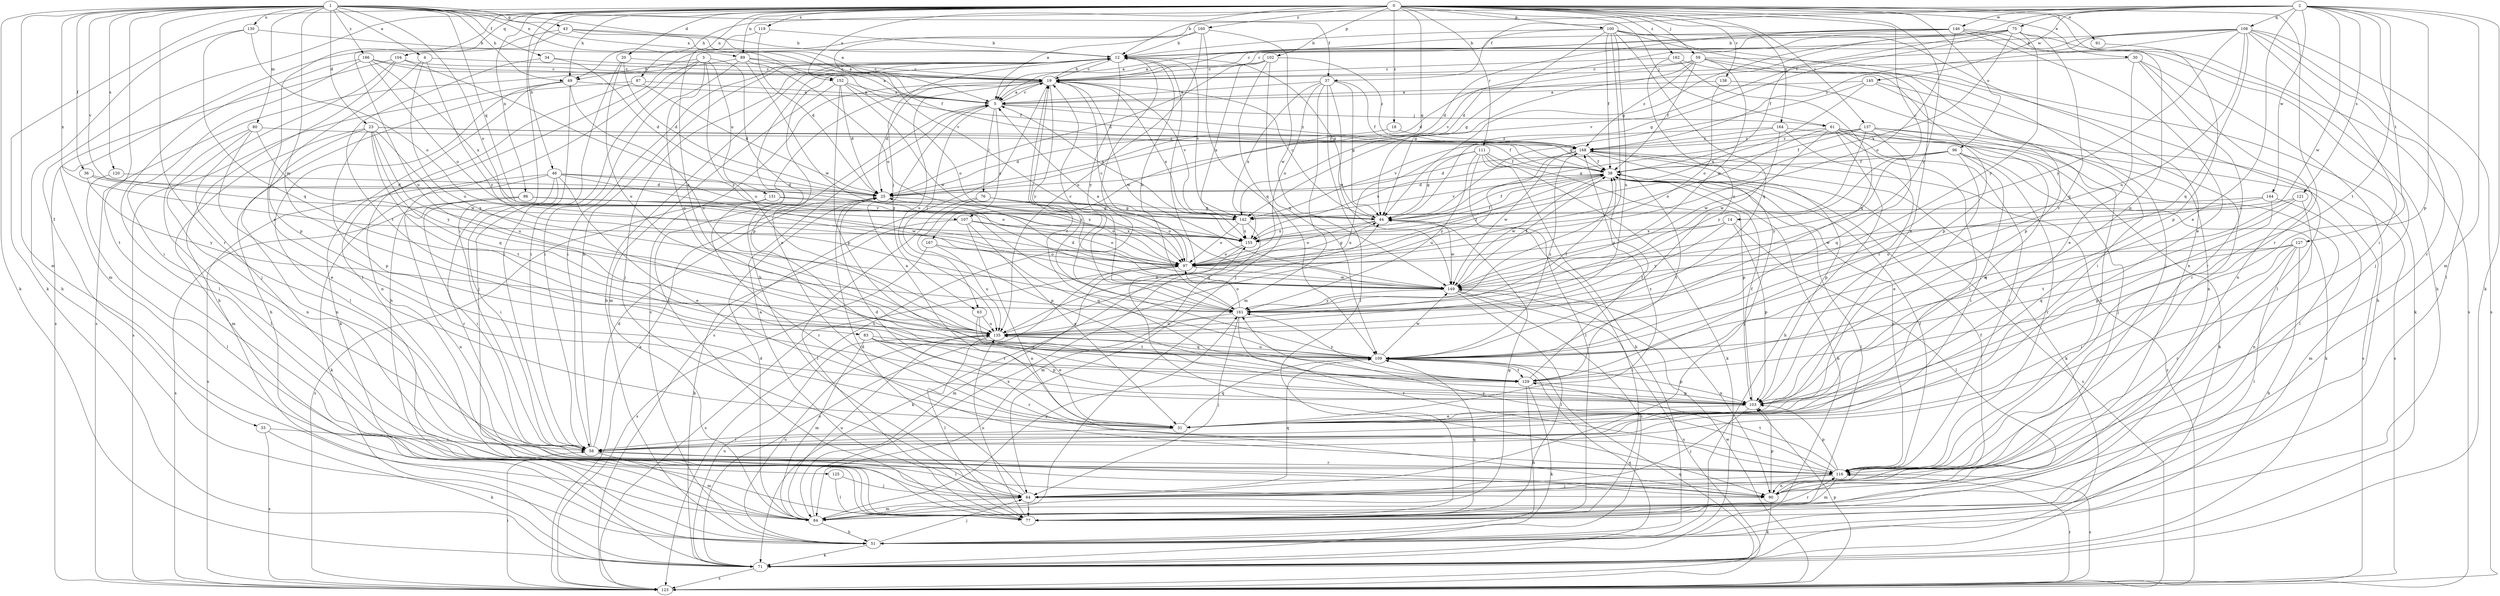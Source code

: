 strict digraph  {
0;
1;
2;
3;
4;
5;
12;
14;
18;
19;
20;
23;
25;
30;
31;
33;
34;
36;
37;
38;
43;
44;
46;
49;
51;
58;
59;
61;
63;
64;
71;
75;
76;
77;
80;
83;
84;
86;
87;
89;
90;
91;
96;
97;
100;
102;
103;
104;
107;
108;
109;
111;
116;
119;
120;
121;
123;
125;
127;
129;
130;
131;
135;
137;
138;
142;
144;
145;
146;
149;
152;
155;
160;
161;
162;
164;
166;
167;
168;
0 -> 12  [label=b];
0 -> 14  [label=c];
0 -> 18  [label=c];
0 -> 20  [label=d];
0 -> 30  [label=e];
0 -> 31  [label=e];
0 -> 33  [label=f];
0 -> 46  [label=h];
0 -> 49  [label=h];
0 -> 58  [label=i];
0 -> 59  [label=j];
0 -> 61  [label=j];
0 -> 71  [label=k];
0 -> 86  [label=n];
0 -> 87  [label=n];
0 -> 89  [label=n];
0 -> 91  [label=o];
0 -> 96  [label=o];
0 -> 100  [label=p];
0 -> 102  [label=p];
0 -> 103  [label=p];
0 -> 104  [label=q];
0 -> 107  [label=q];
0 -> 111  [label=r];
0 -> 116  [label=r];
0 -> 119  [label=s];
0 -> 137  [label=v];
0 -> 138  [label=v];
0 -> 152  [label=x];
0 -> 160  [label=y];
0 -> 161  [label=y];
0 -> 162  [label=z];
0 -> 164  [label=z];
1 -> 4  [label=a];
1 -> 5  [label=a];
1 -> 23  [label=d];
1 -> 34  [label=f];
1 -> 36  [label=f];
1 -> 37  [label=f];
1 -> 43  [label=g];
1 -> 49  [label=h];
1 -> 71  [label=k];
1 -> 80  [label=m];
1 -> 83  [label=m];
1 -> 84  [label=m];
1 -> 89  [label=n];
1 -> 97  [label=o];
1 -> 107  [label=q];
1 -> 116  [label=r];
1 -> 120  [label=s];
1 -> 125  [label=t];
1 -> 130  [label=u];
1 -> 142  [label=v];
1 -> 152  [label=x];
1 -> 155  [label=x];
1 -> 166  [label=z];
2 -> 5  [label=a];
2 -> 31  [label=e];
2 -> 37  [label=f];
2 -> 44  [label=g];
2 -> 49  [label=h];
2 -> 71  [label=k];
2 -> 75  [label=l];
2 -> 84  [label=m];
2 -> 103  [label=p];
2 -> 108  [label=q];
2 -> 121  [label=s];
2 -> 127  [label=t];
2 -> 129  [label=t];
2 -> 144  [label=w];
2 -> 145  [label=w];
2 -> 146  [label=w];
2 -> 149  [label=w];
3 -> 49  [label=h];
3 -> 51  [label=h];
3 -> 58  [label=i];
3 -> 103  [label=p];
3 -> 109  [label=q];
3 -> 131  [label=u];
3 -> 135  [label=u];
4 -> 19  [label=c];
4 -> 103  [label=p];
4 -> 135  [label=u];
4 -> 161  [label=y];
5 -> 19  [label=c];
5 -> 61  [label=j];
5 -> 63  [label=j];
5 -> 76  [label=l];
5 -> 167  [label=z];
5 -> 168  [label=z];
12 -> 19  [label=c];
12 -> 31  [label=e];
12 -> 44  [label=g];
12 -> 58  [label=i];
12 -> 63  [label=j];
12 -> 64  [label=j];
12 -> 90  [label=n];
12 -> 123  [label=s];
12 -> 142  [label=v];
12 -> 161  [label=y];
14 -> 77  [label=l];
14 -> 97  [label=o];
14 -> 103  [label=p];
14 -> 155  [label=x];
14 -> 161  [label=y];
18 -> 25  [label=d];
18 -> 168  [label=z];
19 -> 5  [label=a];
19 -> 12  [label=b];
19 -> 25  [label=d];
19 -> 77  [label=l];
19 -> 123  [label=s];
19 -> 135  [label=u];
19 -> 142  [label=v];
19 -> 149  [label=w];
19 -> 155  [label=x];
19 -> 161  [label=y];
20 -> 19  [label=c];
20 -> 25  [label=d];
20 -> 58  [label=i];
20 -> 135  [label=u];
23 -> 38  [label=f];
23 -> 84  [label=m];
23 -> 90  [label=n];
23 -> 103  [label=p];
23 -> 109  [label=q];
23 -> 129  [label=t];
23 -> 135  [label=u];
23 -> 149  [label=w];
23 -> 168  [label=z];
25 -> 44  [label=g];
30 -> 19  [label=c];
30 -> 31  [label=e];
30 -> 51  [label=h];
30 -> 90  [label=n];
30 -> 116  [label=r];
31 -> 5  [label=a];
31 -> 25  [label=d];
31 -> 58  [label=i];
31 -> 109  [label=q];
31 -> 168  [label=z];
33 -> 58  [label=i];
33 -> 71  [label=k];
33 -> 123  [label=s];
34 -> 19  [label=c];
34 -> 25  [label=d];
34 -> 129  [label=t];
36 -> 25  [label=d];
36 -> 155  [label=x];
36 -> 161  [label=y];
37 -> 5  [label=a];
37 -> 38  [label=f];
37 -> 44  [label=g];
37 -> 77  [label=l];
37 -> 84  [label=m];
37 -> 97  [label=o];
37 -> 149  [label=w];
37 -> 155  [label=x];
38 -> 25  [label=d];
38 -> 51  [label=h];
38 -> 77  [label=l];
38 -> 116  [label=r];
38 -> 123  [label=s];
38 -> 129  [label=t];
38 -> 142  [label=v];
38 -> 149  [label=w];
43 -> 5  [label=a];
43 -> 12  [label=b];
43 -> 38  [label=f];
43 -> 84  [label=m];
43 -> 135  [label=u];
44 -> 19  [label=c];
44 -> 38  [label=f];
44 -> 77  [label=l];
44 -> 97  [label=o];
44 -> 149  [label=w];
44 -> 155  [label=x];
46 -> 25  [label=d];
46 -> 31  [label=e];
46 -> 58  [label=i];
46 -> 71  [label=k];
46 -> 97  [label=o];
46 -> 116  [label=r];
46 -> 123  [label=s];
46 -> 149  [label=w];
49 -> 5  [label=a];
49 -> 64  [label=j];
49 -> 71  [label=k];
49 -> 77  [label=l];
49 -> 123  [label=s];
49 -> 135  [label=u];
51 -> 12  [label=b];
51 -> 19  [label=c];
51 -> 64  [label=j];
51 -> 71  [label=k];
51 -> 135  [label=u];
58 -> 12  [label=b];
58 -> 25  [label=d];
58 -> 84  [label=m];
58 -> 116  [label=r];
59 -> 19  [label=c];
59 -> 25  [label=d];
59 -> 38  [label=f];
59 -> 44  [label=g];
59 -> 71  [label=k];
59 -> 77  [label=l];
59 -> 103  [label=p];
59 -> 149  [label=w];
59 -> 168  [label=z];
61 -> 51  [label=h];
61 -> 58  [label=i];
61 -> 64  [label=j];
61 -> 71  [label=k];
61 -> 97  [label=o];
61 -> 116  [label=r];
61 -> 123  [label=s];
61 -> 149  [label=w];
61 -> 168  [label=z];
63 -> 31  [label=e];
63 -> 129  [label=t];
63 -> 135  [label=u];
64 -> 12  [label=b];
64 -> 25  [label=d];
64 -> 58  [label=i];
64 -> 77  [label=l];
64 -> 84  [label=m];
64 -> 109  [label=q];
71 -> 97  [label=o];
71 -> 109  [label=q];
71 -> 123  [label=s];
71 -> 135  [label=u];
75 -> 12  [label=b];
75 -> 19  [label=c];
75 -> 25  [label=d];
75 -> 38  [label=f];
75 -> 44  [label=g];
75 -> 109  [label=q];
75 -> 123  [label=s];
75 -> 155  [label=x];
75 -> 161  [label=y];
76 -> 44  [label=g];
76 -> 77  [label=l];
76 -> 97  [label=o];
76 -> 103  [label=p];
77 -> 5  [label=a];
77 -> 109  [label=q];
77 -> 135  [label=u];
80 -> 31  [label=e];
80 -> 77  [label=l];
80 -> 90  [label=n];
80 -> 161  [label=y];
80 -> 168  [label=z];
83 -> 84  [label=m];
83 -> 103  [label=p];
83 -> 109  [label=q];
83 -> 116  [label=r];
83 -> 129  [label=t];
84 -> 25  [label=d];
84 -> 44  [label=g];
84 -> 51  [label=h];
84 -> 116  [label=r];
84 -> 135  [label=u];
84 -> 155  [label=x];
84 -> 161  [label=y];
86 -> 44  [label=g];
86 -> 58  [label=i];
86 -> 90  [label=n];
86 -> 123  [label=s];
86 -> 142  [label=v];
86 -> 155  [label=x];
87 -> 5  [label=a];
87 -> 25  [label=d];
87 -> 51  [label=h];
87 -> 90  [label=n];
89 -> 5  [label=a];
89 -> 19  [label=c];
89 -> 58  [label=i];
89 -> 97  [label=o];
89 -> 123  [label=s];
89 -> 149  [label=w];
90 -> 38  [label=f];
90 -> 71  [label=k];
90 -> 103  [label=p];
91 -> 103  [label=p];
96 -> 25  [label=d];
96 -> 31  [label=e];
96 -> 38  [label=f];
96 -> 58  [label=i];
96 -> 71  [label=k];
96 -> 116  [label=r];
96 -> 161  [label=y];
97 -> 19  [label=c];
97 -> 38  [label=f];
97 -> 44  [label=g];
97 -> 84  [label=m];
97 -> 123  [label=s];
97 -> 149  [label=w];
100 -> 5  [label=a];
100 -> 12  [label=b];
100 -> 31  [label=e];
100 -> 38  [label=f];
100 -> 44  [label=g];
100 -> 64  [label=j];
100 -> 90  [label=n];
100 -> 109  [label=q];
100 -> 135  [label=u];
100 -> 161  [label=y];
102 -> 19  [label=c];
102 -> 25  [label=d];
102 -> 64  [label=j];
102 -> 109  [label=q];
102 -> 155  [label=x];
102 -> 168  [label=z];
103 -> 31  [label=e];
103 -> 38  [label=f];
103 -> 64  [label=j];
104 -> 19  [label=c];
104 -> 51  [label=h];
104 -> 64  [label=j];
104 -> 123  [label=s];
104 -> 161  [label=y];
107 -> 31  [label=e];
107 -> 71  [label=k];
107 -> 90  [label=n];
107 -> 97  [label=o];
107 -> 155  [label=x];
108 -> 12  [label=b];
108 -> 19  [label=c];
108 -> 58  [label=i];
108 -> 77  [label=l];
108 -> 109  [label=q];
108 -> 116  [label=r];
108 -> 123  [label=s];
108 -> 135  [label=u];
108 -> 142  [label=v];
108 -> 161  [label=y];
108 -> 168  [label=z];
109 -> 19  [label=c];
109 -> 103  [label=p];
109 -> 129  [label=t];
109 -> 135  [label=u];
109 -> 149  [label=w];
109 -> 168  [label=z];
111 -> 38  [label=f];
111 -> 44  [label=g];
111 -> 51  [label=h];
111 -> 71  [label=k];
111 -> 77  [label=l];
111 -> 103  [label=p];
111 -> 135  [label=u];
111 -> 161  [label=y];
116 -> 38  [label=f];
116 -> 64  [label=j];
116 -> 84  [label=m];
116 -> 90  [label=n];
116 -> 103  [label=p];
116 -> 123  [label=s];
116 -> 129  [label=t];
116 -> 161  [label=y];
119 -> 12  [label=b];
119 -> 25  [label=d];
119 -> 135  [label=u];
120 -> 25  [label=d];
120 -> 77  [label=l];
121 -> 90  [label=n];
121 -> 109  [label=q];
121 -> 129  [label=t];
121 -> 142  [label=v];
123 -> 5  [label=a];
123 -> 58  [label=i];
123 -> 103  [label=p];
123 -> 109  [label=q];
123 -> 116  [label=r];
123 -> 149  [label=w];
123 -> 168  [label=z];
125 -> 64  [label=j];
125 -> 77  [label=l];
127 -> 51  [label=h];
127 -> 58  [label=i];
127 -> 77  [label=l];
127 -> 97  [label=o];
127 -> 109  [label=q];
127 -> 116  [label=r];
129 -> 19  [label=c];
129 -> 38  [label=f];
129 -> 51  [label=h];
129 -> 71  [label=k];
129 -> 103  [label=p];
129 -> 161  [label=y];
130 -> 12  [label=b];
130 -> 51  [label=h];
130 -> 97  [label=o];
130 -> 109  [label=q];
131 -> 44  [label=g];
131 -> 97  [label=o];
131 -> 116  [label=r];
131 -> 123  [label=s];
135 -> 38  [label=f];
135 -> 44  [label=g];
135 -> 77  [label=l];
135 -> 109  [label=q];
137 -> 31  [label=e];
137 -> 38  [label=f];
137 -> 44  [label=g];
137 -> 109  [label=q];
137 -> 116  [label=r];
137 -> 123  [label=s];
137 -> 161  [label=y];
137 -> 168  [label=z];
138 -> 5  [label=a];
138 -> 90  [label=n];
138 -> 97  [label=o];
142 -> 5  [label=a];
142 -> 84  [label=m];
142 -> 97  [label=o];
142 -> 155  [label=x];
144 -> 84  [label=m];
144 -> 103  [label=p];
144 -> 142  [label=v];
144 -> 149  [label=w];
145 -> 5  [label=a];
145 -> 44  [label=g];
145 -> 58  [label=i];
145 -> 116  [label=r];
145 -> 155  [label=x];
146 -> 5  [label=a];
146 -> 12  [label=b];
146 -> 25  [label=d];
146 -> 31  [label=e];
146 -> 51  [label=h];
146 -> 64  [label=j];
146 -> 97  [label=o];
146 -> 142  [label=v];
149 -> 5  [label=a];
149 -> 25  [label=d];
149 -> 38  [label=f];
149 -> 51  [label=h];
149 -> 77  [label=l];
149 -> 90  [label=n];
149 -> 123  [label=s];
149 -> 161  [label=y];
152 -> 5  [label=a];
152 -> 25  [label=d];
152 -> 84  [label=m];
152 -> 97  [label=o];
152 -> 103  [label=p];
152 -> 149  [label=w];
155 -> 38  [label=f];
155 -> 71  [label=k];
155 -> 97  [label=o];
160 -> 12  [label=b];
160 -> 77  [label=l];
160 -> 109  [label=q];
160 -> 135  [label=u];
160 -> 142  [label=v];
160 -> 149  [label=w];
161 -> 12  [label=b];
161 -> 19  [label=c];
161 -> 64  [label=j];
161 -> 97  [label=o];
161 -> 116  [label=r];
161 -> 135  [label=u];
162 -> 19  [label=c];
162 -> 103  [label=p];
162 -> 109  [label=q];
162 -> 135  [label=u];
164 -> 77  [label=l];
164 -> 129  [label=t];
164 -> 142  [label=v];
164 -> 149  [label=w];
164 -> 168  [label=z];
166 -> 19  [label=c];
166 -> 38  [label=f];
166 -> 58  [label=i];
166 -> 77  [label=l];
166 -> 97  [label=o];
166 -> 155  [label=x];
167 -> 97  [label=o];
167 -> 109  [label=q];
167 -> 123  [label=s];
167 -> 135  [label=u];
168 -> 38  [label=f];
168 -> 64  [label=j];
168 -> 71  [label=k];
168 -> 103  [label=p];
168 -> 135  [label=u];
168 -> 149  [label=w];
168 -> 155  [label=x];
}
